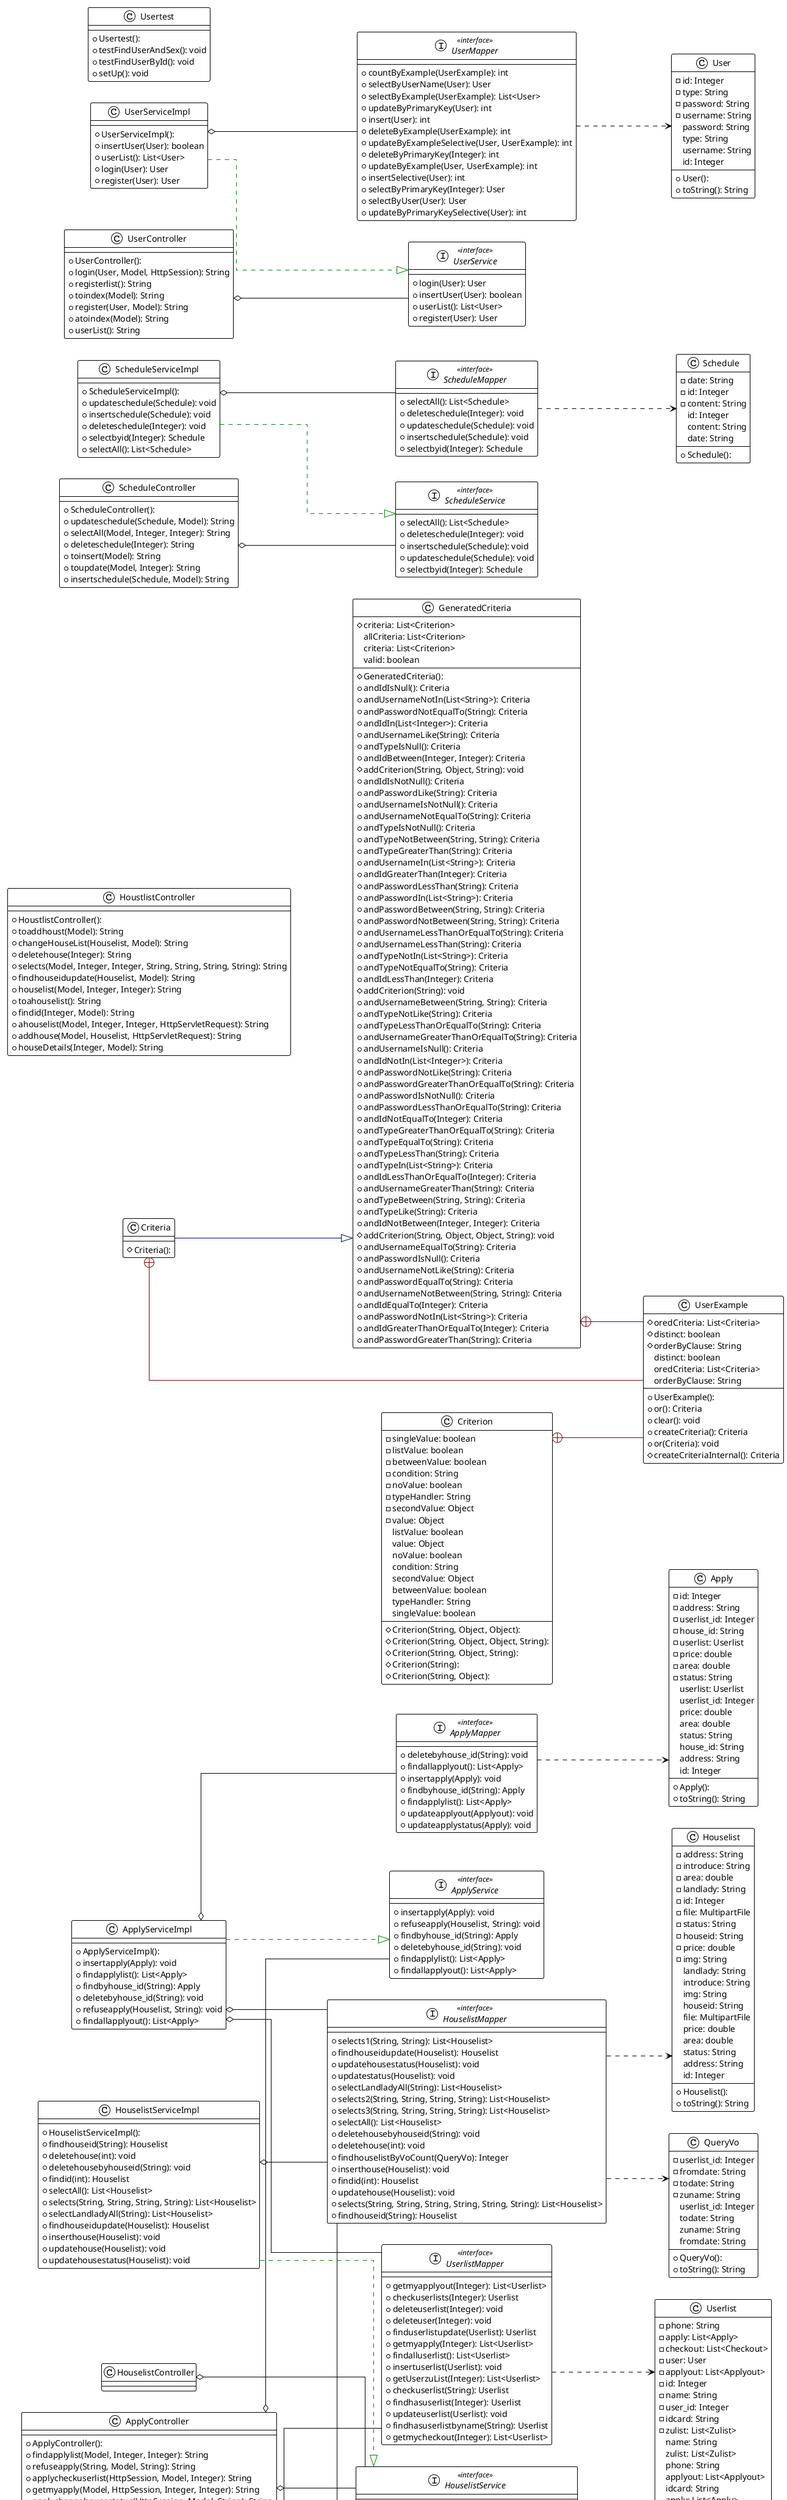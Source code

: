 @startuml

!theme plain
left to right direction
skinparam linetype ortho

class Apply {
  + Apply(): 
  - id: Integer
  - address: String
  - userlist_id: Integer
  - house_id: String
  - userlist: Userlist
  - price: double
  - area: double
  - status: String
  + toString(): String
   userlist: Userlist
   userlist_id: Integer
   price: double
   area: double
   status: String
   house_id: String
   address: String
   id: Integer
}
class ApplyController {
  + ApplyController(): 
  + findapplylist(Model, Integer, Integer): String
  + refuseapply(String, Model, String): String
  + applycheckuserlist(HttpSession, Model, Integer): String
  + getmyapply(Model, HttpSession, Integer, Integer): String
  + applychangehousestatus(HttpSession, Model, String): String
}
interface ApplyMapper << interface >> {
  + deletebyhouse_id(String): void
  + findallapplyout(): List<Apply>
  + insertapply(Apply): void
  + findbyhouse_id(String): Apply
  + findapplylist(): List<Apply>
  + updateapplyout(Applyout): void
  + updateapplystatus(Apply): void
}
interface ApplyService << interface >> {
  + insertapply(Apply): void
  + refuseapply(Houselist, String): void
  + findbyhouse_id(String): Apply
  + deletebyhouse_id(String): void
  + findapplylist(): List<Apply>
  + findallapplyout(): List<Apply>
}
class ApplyServiceImpl {
  + ApplyServiceImpl(): 
  + insertapply(Apply): void
  + findapplylist(): List<Apply>
  + findbyhouse_id(String): Apply
  + deletebyhouse_id(String): void
  + refuseapply(Houselist, String): void
  + findallapplyout(): List<Apply>
}
class Applyout {
  + Applyout(): 
  - id: Integer
  - house_id: String
  - address: String
  - userlist_id: Integer
  - status: String
  - userlist: List<Userlist>
   status: String
   house_id: String
   address: String
   id: Integer
   userlist_id: Integer
   userlist: List<Userlist>
}
class ApplyoutController {
  + ApplyoutController(): 
  + refuseapplyout(Model, Integer): String
  + findallapplyout(Model, Integer, Integer): String
  + deleteapplyout(Model, Integer): String
  + agreeapplyout(Model, Integer): String
  + insertapplyout(String, Model): String
  + getmyapplyout(Model, HttpSession, Integer, Integer): String
}
interface ApplyoutMapper << interface >> {
  + insertapplyout(Applyout): void
  + updateapplyout(Applyout): void
  + updateapplyoutbyhouse(Applyout): void
  + deleteapplyout(Integer): void
  + findbyid(Integer): Applyout
}
interface ApplyoutService << interface >> {
  + deleteapplyout(Integer): void
  + updateapplyout(Applyout): void
  + agreeapplyout(Integer): void
  + insertapplyout(Zulist): void
}
class ApplyoutServiceImpl {
  + ApplyoutServiceImpl(): 
  + deleteapplyout(Integer): void
  + insertapplyout(Zulist): void
  + updateapplyout(Applyout): void
  + agreeapplyout(Integer): void
}
class Checkout {
  + Checkout(): 
  - userlist_id: Integer
  - userlist: Userlist
  - house_id: String
  - address: String
  - id: Integer
  - status: String
   status: String
   userlist: Userlist
   house_id: String
   address: String
   id: Integer
   userlist_id: Integer
}
class CheckoutController {
  + CheckoutController(): 
  + deletecheckout(Integer): String
  + getmycheckout(Model, HttpSession, Integer, Integer): String
  + getallcheckout(Model, Integer, Integer): String
  + admindeletecheckout(Integer): String
}
interface CheckoutMapper << interface >> {
  + deletecheckout(Integer): void
  + getallcheckout(): List<Checkout>
  + insertcheckout(Checkout): void
}
interface CheckoutService << interface >> {
  + insertcheckout(Checkout): void
  + getallcheckout(): List<Checkout>
  + deletecheckout(Integer): void
}
class CheckoutServiceImpl {
  + CheckoutServiceImpl(): 
  + insertcheckout(Checkout): void
  + deletecheckout(Integer): void
  + getallcheckout(): List<Checkout>
}
class Criteria {
  # Criteria(): 
}
class Criterion {
  # Criterion(String, Object, Object): 
  # Criterion(String, Object, Object, String): 
  # Criterion(String, Object, String): 
  # Criterion(String): 
  # Criterion(String, Object): 
  - singleValue: boolean
  - listValue: boolean
  - betweenValue: boolean
  - condition: String
  - noValue: boolean
  - typeHandler: String
  - secondValue: Object
  - value: Object
   listValue: boolean
   value: Object
   noValue: boolean
   condition: String
   secondValue: Object
   betweenValue: boolean
   typeHandler: String
   singleValue: boolean
}
class GeneratedCriteria {
  # GeneratedCriteria(): 
  # criteria: List<Criterion>
  + andIdIsNull(): Criteria
  + andUsernameNotIn(List<String>): Criteria
  + andPasswordNotEqualTo(String): Criteria
  + andIdIn(List<Integer>): Criteria
  + andUsernameLike(String): Criteria
  + andTypeIsNull(): Criteria
  + andIdBetween(Integer, Integer): Criteria
  # addCriterion(String, Object, String): void
  + andIdIsNotNull(): Criteria
  + andPasswordLike(String): Criteria
  + andUsernameIsNotNull(): Criteria
  + andUsernameNotEqualTo(String): Criteria
  + andTypeIsNotNull(): Criteria
  + andTypeNotBetween(String, String): Criteria
  + andTypeGreaterThan(String): Criteria
  + andUsernameIn(List<String>): Criteria
  + andIdGreaterThan(Integer): Criteria
  + andPasswordLessThan(String): Criteria
  + andPasswordIn(List<String>): Criteria
  + andPasswordBetween(String, String): Criteria
  + andPasswordNotBetween(String, String): Criteria
  + andUsernameLessThanOrEqualTo(String): Criteria
  + andUsernameLessThan(String): Criteria
  + andTypeNotIn(List<String>): Criteria
  + andTypeNotEqualTo(String): Criteria
  + andIdLessThan(Integer): Criteria
  # addCriterion(String): void
  + andUsernameBetween(String, String): Criteria
  + andTypeNotLike(String): Criteria
  + andTypeLessThanOrEqualTo(String): Criteria
  + andUsernameGreaterThanOrEqualTo(String): Criteria
  + andUsernameIsNull(): Criteria
  + andIdNotIn(List<Integer>): Criteria
  + andPasswordNotLike(String): Criteria
  + andPasswordGreaterThanOrEqualTo(String): Criteria
  + andPasswordIsNotNull(): Criteria
  + andPasswordLessThanOrEqualTo(String): Criteria
  + andIdNotEqualTo(Integer): Criteria
  + andTypeGreaterThanOrEqualTo(String): Criteria
  + andTypeEqualTo(String): Criteria
  + andTypeLessThan(String): Criteria
  + andTypeIn(List<String>): Criteria
  + andIdLessThanOrEqualTo(Integer): Criteria
  + andUsernameGreaterThan(String): Criteria
  + andTypeBetween(String, String): Criteria
  + andTypeLike(String): Criteria
  + andIdNotBetween(Integer, Integer): Criteria
  # addCriterion(String, Object, Object, String): void
  + andUsernameEqualTo(String): Criteria
  + andPasswordIsNull(): Criteria
  + andUsernameNotLike(String): Criteria
  + andPasswordEqualTo(String): Criteria
  + andUsernameNotBetween(String, String): Criteria
  + andIdEqualTo(Integer): Criteria
  + andPasswordNotIn(List<String>): Criteria
  + andIdGreaterThanOrEqualTo(Integer): Criteria
  + andPasswordGreaterThan(String): Criteria
   allCriteria: List<Criterion>
   criteria: List<Criterion>
   valid: boolean
}
class Hetong {
  + Hetong(): 
  - zuke: String
  - house_id: String
  - todate: String
  - chuzu_idcard: String
  - zuke_idcard: String
  - id: Integer
  - fromdate: String
  - address: String
  - chuzu: String
  - price: double
  - payday: Integer
   chuzu_idcard: String
   zuke_idcard: String
   zuke: String
   price: double
   house_id: String
   address: String
   payday: Integer
   id: Integer
   chuzu: String
   todate: String
   fromdate: String
}
class HetongController {
  + HetongController(): 
  + seehetong(String, Model): String
  + deletehetong(String, Model): String
  + zukeseehetong(String, Model): String
  + changehetong(Hetong): String
  + inserthetong(Model, Hetong): String
  + updatehetong(String, Model): String
}
interface HetongMapper << interface >> {
  + inserthetong(Hetong): void
  + findhetong(String): Hetong
  + updatehetong(Hetong): void
  + deletehetong(String): void
}
interface HetongService << interface >> {
  + findhetong(String): Hetong
  + deletehetong(String): void
  + updatehetong(Hetong): void
  + inserthetong(Hetong): void
}
class HetongServiceImpl {
  + HetongServiceImpl(): 
  + findhetong(String): Hetong
  + deletehetong(String): void
  + updatehetong(Hetong): void
  + inserthetong(Hetong): void
}
class Houselist {
  + Houselist(): 
  - address: String
  - introduce: String
  - area: double
  - landlady: String
  - id: Integer
  - file: MultipartFile
  - status: String
  - houseid: String
  - price: double
  - img: String
  + toString(): String
   landlady: String
   introduce: String
   img: String
   houseid: String
   file: MultipartFile
   price: double
   area: double
   status: String
   address: String
   id: Integer
}
interface HouselistMapper << interface >> {
  + selects1(String, String): List<Houselist>
  + findhouseidupdate(Houselist): Houselist
  + updatehousestatus(Houselist): void
  + updatestatus(Houselist): void
  + selectLandladyAll(String): List<Houselist>
  + selects2(String, String, String, String): List<Houselist>
  + selects3(String, String, String, String): List<Houselist>
  + selectAll(): List<Houselist>
  + deletehousebyhouseid(String): void
  + deletehouse(int): void
  + findhouselistByVoCount(QueryVo): Integer
  + inserthouse(Houselist): void
  + findid(int): Houselist
  + updatehouse(Houselist): void
  + selects(String, String, String, String, String, String): List<Houselist>
  + findhouseid(String): Houselist
}
interface HouselistService << interface >> {
  + findhouseidupdate(Houselist): Houselist
  + updatehousestatus(Houselist): void
  + findhouseid(String): Houselist
  + findid(int): Houselist
  + selectLandladyAll(String): List<Houselist>
  + deletehouse(int): void
  + selects(String, String, String, String): List<Houselist>
  + updatehouse(Houselist): void
  + deletehousebyhouseid(String): void
  + selectAll(): List<Houselist>
  + inserthouse(Houselist): void
}
class HouselistServiceImpl {
  + HouselistServiceImpl(): 
  + findhouseid(String): Houselist
  + deletehouse(int): void
  + deletehousebyhouseid(String): void
  + findid(int): Houselist
  + selectAll(): List<Houselist>
  + selects(String, String, String, String): List<Houselist>
  + selectLandladyAll(String): List<Houselist>
  + findhouseidupdate(Houselist): Houselist
  + inserthouse(Houselist): void
  + updatehouse(Houselist): void
  + updatehousestatus(Houselist): void
}
class HoustlistController {
  + HoustlistController(): 
  + toaddhoust(Model): String
  + changeHouseList(Houselist, Model): String
  + deletehouse(Integer): String
  + selects(Model, Integer, Integer, String, String, String, String): String
  + findhouseidupdate(Houselist, Model): String
  + houselist(Model, Integer, Integer): String
  + toahouselist(): String
  + findid(Integer, Model): String
  + ahouselist(Model, Integer, Integer, HttpServletRequest): String
  + addhouse(Model, Houselist, HttpServletRequest): String
  + houseDetails(Integer, Model): String
}
class Paid {
  + Paid(): 
  - house_id: String
  - userlist_id: Integer
  - paydate: String
  - name: String
  - status: String
  - id: Integer
  - date: Date
  - address: String
  - price: Double
   name: String
   userlist_id: Integer
   paydate: String
   status: String
   price: Double
   house_id: String
   address: String
   id: Integer
   date: Date
}
class PaidController {
  + PaidController(): 
  + zukedeletepaid(Integer): String
  + addpaid(Integer, Model): String
  + gotopay(Integer, Model): String
  + topaidlist(Model, Integer, Integer): String
  + findmypaid(HttpSession, Model, QueryVo, Integer, Integer): String
  + deletepaid(Integer): String
  + showaddpaid(Model, Integer, Integer): String
  + mytopaidlist(Model, HttpSession, Integer, Integer): String
  + selectall(Model, QueryVo, Integer, Integer): String
  + inserttopaid(Topaid, Model): String
}
interface PaidMapper << interface >> {
  + deletepaid(Integer): void
  + selectall(QueryVo): List<Paid>
  + selectsum(QueryVo): Double
  + insertpaid(Paid): void
}
interface PaidService << interface >> {
  + selectall(QueryVo): List<Paid>
  + selectsum(QueryVo): Double
  + findzuuserlist(): List<Zulist>
  + findzukezulist(Integer): Zulist
  + deletepaid(Integer): void
}
class PaidServiceImpl {
  + PaidServiceImpl(): 
  + selectall(QueryVo): List<Paid>
  + selectsum(QueryVo): Double
  + deletepaid(Integer): void
  + findzuuserlist(): List<Zulist>
  + findzukezulist(Integer): Zulist
}
class QueryVo {
  + QueryVo(): 
  - userlist_id: Integer
  - fromdate: String
  - todate: String
  - zuname: String
  + toString(): String
   userlist_id: Integer
   todate: String
   zuname: String
   fromdate: String
}
class Schedule {
  + Schedule(): 
  - date: String
  - id: Integer
  - content: String
   id: Integer
   content: String
   date: String
}
class ScheduleController {
  + ScheduleController(): 
  + updateschedule(Schedule, Model): String
  + selectAll(Model, Integer, Integer): String
  + deleteschedule(Integer): String
  + toinsert(Model): String
  + toupdate(Model, Integer): String
  + insertschedule(Schedule, Model): String
}
interface ScheduleMapper << interface >> {
  + selectAll(): List<Schedule>
  + deleteschedule(Integer): void
  + updateschedule(Schedule): void
  + insertschedule(Schedule): void
  + selectbyid(Integer): Schedule
}
interface ScheduleService << interface >> {
  + selectAll(): List<Schedule>
  + deleteschedule(Integer): void
  + insertschedule(Schedule): void
  + updateschedule(Schedule): void
  + selectbyid(Integer): Schedule
}
class ScheduleServiceImpl {
  + ScheduleServiceImpl(): 
  + updateschedule(Schedule): void
  + insertschedule(Schedule): void
  + deleteschedule(Integer): void
  + selectbyid(Integer): Schedule
  + selectAll(): List<Schedule>
}
class Solve {
  + Solve(): 
  - detail: String
  - userlist_id: Integer
  - status: String
  - address: String
  - date: Date
  - id: Integer
  - house_id: String
  - name: String
   name: String
   detail: String
   userlist_id: Integer
   status: String
   house_id: String
   address: String
   id: Integer
   date: Date
}
interface SolveMapper << interface >> {
  + selectcount(QueryVo): Integer
  + deletesolve(Integer): void
  + selectall(QueryVo): List<Solve>
  + insertsolve(Solve): void
}
interface SolveService << interface >> {
  + findbyid(Integer): Wrong
  + deletesolve(Integer): void
  + selectall(QueryVo): List<Solve>
  + findwrong(QueryVo): List<Wrong>
  + insertwrong(Wrong): void
  + selectcount(QueryVo): Integer
  + gotosolve(Integer, Solve): void
}
class SolveServiceImpl {
  + SolveServiceImpl(): 
  + selectcount(QueryVo): Integer
  + findwrong(QueryVo): List<Wrong>
  + findbyid(Integer): Wrong
  + insertwrong(Wrong): void
  + selectall(QueryVo): List<Solve>
  + deletesolve(Integer): void
  + gotosolve(Integer, Solve): void
}
class Topaid {
  + Topaid(): 
  - userlist_id: Integer
  - name: String
  - price: Double
  - id: Integer
  - date: Date
  - status: String
  - house_id: String
  - address: String
   name: String
   userlist_id: Integer
   status: String
   price: Double
   house_id: String
   address: String
   id: Integer
   date: Date
}
interface TopaidMapper << interface >> {
  + findtopaid(QueryVo): List<Topaid>
  + inserttopaid(Topaid): void
  + findbyid(Integer): Topaid
  + deletetopaid(Integer): void
}
interface TopaidService << interface >> {
  + inserttopaid(Topaid): void
  + gotopay(Integer, Paid): void
  + findbyid(Integer): Topaid
  + findtopaid(QueryVo): List<Topaid>
}
class TopaidServiceImpl {
  + TopaidServiceImpl(): 
  + findtopaid(QueryVo): List<Topaid>
  + inserttopaid(Topaid): void
  + findbyid(Integer): Topaid
  + gotopay(Integer, Paid): void
}
class User {
  + User(): 
  - id: Integer
  - type: String
  - password: String
  - username: String
  + toString(): String
   password: String
   type: String
   username: String
   id: Integer
}
class UserController {
  + UserController(): 
  + login(User, Model, HttpSession): String
  + registerlist(): String
  + toindex(Model): String
  + register(User, Model): String
  + atoindex(Model): String
  + userList(): String
}
class UserExample {
  + UserExample(): 
  # oredCriteria: List<Criteria>
  # distinct: boolean
  # orderByClause: String
  + or(): Criteria
  + clear(): void
  + createCriteria(): Criteria
  + or(Criteria): void
  # createCriteriaInternal(): Criteria
   distinct: boolean
   oredCriteria: List<Criteria>
   orderByClause: String
}
interface UserMapper << interface >> {
  + countByExample(UserExample): int
  + selectByUserName(User): User
  + selectByExample(UserExample): List<User>
  + updateByPrimaryKey(User): int
  + insert(User): int
  + deleteByExample(UserExample): int
  + updateByExampleSelective(User, UserExample): int
  + deleteByPrimaryKey(Integer): int
  + updateByExample(User, UserExample): int
  + insertSelective(User): int
  + selectByPrimaryKey(Integer): User
  + selectByUser(User): User
  + updateByPrimaryKeySelective(User): int
}
interface UserService << interface >> {
  + login(User): User
  + insertUser(User): boolean
  + userList(): List<User>
  + register(User): User
}
class UserServiceImpl {
  + UserServiceImpl(): 
  + insertUser(User): boolean
  + userList(): List<User>
  + login(User): User
  + register(User): User
}
class Userlist {
  + Userlist(): 
  - phone: String
  - apply: List<Apply>
  - checkout: List<Checkout>
  - user: User
  - applyout: List<Applyout>
  - id: Integer
  - name: String
  - user_id: Integer
  - idcard: String
  - zulist: List<Zulist>
  + toString(): String
   name: String
   zulist: List<Zulist>
   phone: String
   applyout: List<Applyout>
   idcard: String
   apply: List<Apply>
   checkout: List<Checkout>
   id: Integer
   user: User
   user_id: Integer
}
class UserlistController {
  + UserlistController(): 
  + deleteuserlist(Model, Integer): String
  + afindhasuserlist(HttpSession, Model): String
  + checkuserlist(Model, Userlist, HttpSession): String
  + findhasuserlist(HttpSession, Model): String
  + checkuserlists(HttpServletRequest, Model): String
  + findalluserlist(Model, Integer, Integer): String
}
interface UserlistMapper << interface >> {
  + getmyapplyout(Integer): List<Userlist>
  + checkuserlists(Integer): Userlist
  + deleteuserlist(Integer): void
  + deleteuser(Integer): void
  + finduserlistupdate(Userlist): Userlist
  + getmyapply(Integer): List<Userlist>
  + findalluserlist(): List<Userlist>
  + insertuserlist(Userlist): void
  + getUserzuList(Integer): List<Userlist>
  + checkuserlist(String): Userlist
  + findhasuserlist(Integer): Userlist
  + updateuserlist(Userlist): void
  + findhasuserlistbyname(String): Userlist
  + getmycheckout(Integer): List<Userlist>
}
interface UserlistService << interface >> {
  + checkuserlist(String): Userlist
  + getUserzuList(Integer): List<Userlist>
  + updateuserlist(Userlist): void
  + getmycheckout(Integer): List<Userlist>
  + getmyapply(Integer): List<Userlist>
  + findalluserlist(): List<Userlist>
  + finduserlistupdate(Userlist): Userlist
  + getmyapplyout(Integer): List<Userlist>
  + insertuserlist(Userlist): void
  + deleteuserlist(Integer): void
  + findhasuserlist(Integer): Userlist
  + checkuserlists(Integer): boolean
}
class UserlistServiceImpl {
  + UserlistServiceImpl(): 
  + checkuserlists(Integer): boolean
  + deleteuserlist(Integer): void
  + getUserzuList(Integer): List<Userlist>
  + getmyapply(Integer): List<Userlist>
  + insertuserlist(Userlist): void
  + checkuserlist(String): Userlist
  + updateuserlist(Userlist): void
  + findhasuserlist(Integer): Userlist
  + getmycheckout(Integer): List<Userlist>
  + findalluserlist(): List<Userlist>
  + finduserlistupdate(Userlist): Userlist
  + getmyapplyout(Integer): List<Userlist>
}
class Usertest {
  + Usertest(): 
  + testFindUserAndSex(): void
  + testFindUserById(): void
  + setUp(): void
}
class Wrong {
  + Wrong(): 
  - date: Date
  - userlist_id: Integer
  - detail: String
  - id: Integer
  - name: String
  - status: String
  - house_id: String
  - address: String
   name: String
   detail: String
   userlist_id: Integer
   status: String
   house_id: String
   address: String
   id: Integer
   date: Date
}
class WrongController {
  + WrongController(): 
  + wronglist(Model, Integer, Integer): String
  + findmysolve(HttpSession, Model, QueryVo, Integer, Integer): String
  + addwrong(Integer, Model): String
  + mywronglist(Model, HttpSession, Integer, Integer): String
  + zukedeletesolve(Integer): String
  + gotosolve(Integer, Model): String
  + selectall(Model, QueryVo, Integer, Integer): String
  + showaddwrong(HttpSession, Model, Integer, Integer): String
  + deletesolve(Integer): String
  + insertwrong(Wrong, Model, HttpSession): String
}
interface WrongMapper << interface >> {
  + insertwrong(Wrong): void
  + findwrong(QueryVo): List<Wrong>
  + findbyid(Integer): Wrong
  + deletewrong(Integer): void
}
class Zulist {
  + Zulist(): 
  - zid: Integer
  - contract_id: Integer
  - price: Double
  - userlist_id: Integer
  - address: String
  - house_id: String
  - userlist: Userlist
   userlist: Userlist
   userlist_id: Integer
   price: Double
   house_id: String
   address: String
   contract_id: Integer
   zid: Integer
}
class ZulistController {
  + ZulistController(): 
  + myzulist(Model, HttpSession, Integer, Integer): String
  + toaddhetong(Model, String): String
  + findzulist(Model, Integer, Integer): String
}
interface ZulistMapper << interface >> {
  + findzuuserlist(): List<Zulist>
  + deletezulist(String): void
  + findzulistbyuid(Integer): List<Zulist>
  + findzulist(String): Zulist
  + insertzulist(Zulist): void
  + findzukezulist(Integer): Zulist
}
interface ZulistService << interface >> {
  + findzulist(String): Zulist
  + findzulistbyuid(Integer): List<Zulist>
  + deletezulist(String): void
  + findzuuserlist(): List<Zulist>
  + insertzulist(Zulist): void
}
class ZulistServiceImpl {
  + ZulistServiceImpl(): 
  + findzulist(String): Zulist
  + deletezulist(String): void
  + findzulistbyuid(Integer): List<Zulist>
  + insertzulist(Zulist): void
  + findzuuserlist(): List<Zulist>
}

ApplyServiceImpl      -[#008200,dashed]-^  ApplyService         
ApplyoutServiceImpl   -[#008200,dashed]-^  ApplyoutService      
CheckoutServiceImpl   -[#008200,dashed]-^  CheckoutService      
Criteria              -[#000082,plain]-^  GeneratedCriteria    
Criteria              +-[#820000,plain]-  UserExample          
Criterion             +-[#820000,plain]-  UserExample          
GeneratedCriteria     +-[#820000,plain]-  UserExample          
HetongServiceImpl     -[#008200,dashed]-^  HetongService        
HouselistServiceImpl  -[#008200,dashed]-^  HouselistService     
PaidServiceImpl       -[#008200,dashed]-^  PaidService          
ScheduleServiceImpl   -[#008200,dashed]-^  ScheduleService      
SolveServiceImpl      -[#008200,dashed]-^  SolveService         
TopaidServiceImpl     -[#008200,dashed]-^  TopaidService        
UserServiceImpl       -[#008200,dashed]-^  UserService          
UserlistServiceImpl   -[#008200,dashed]-^  UserlistService      
ZulistServiceImpl     -[#008200,dashed]-^  ZulistService

ApplyoutServiceImpl o-- HetongMapper
ApplyoutServiceImpl o-- HouselistMapper
ApplyoutServiceImpl o-- CheckoutMapper
ApplyoutServiceImpl o-- ApplyoutMapper
ApplyoutServiceImpl o-- ZulistMapper
ApplyServiceImpl o-- ApplyMapper
ApplyServiceImpl o-- HouselistMapper
ApplyServiceImpl o-- UserlistMapper
CheckoutServiceImpl o-- CheckoutMapper
HetongServiceImpl o-- HetongMapper
HouselistServiceImpl o-- HouselistMapper
PaidServiceImpl o-- PaidMapper
PaidServiceImpl o-- ZulistMapper
ScheduleServiceImpl o-- ScheduleMapper
SolveServiceImpl o-- SolveMapper
SolveServiceImpl o-- WrongMapper
TopaidServiceImpl o-- TopaidMapper
TopaidServiceImpl o-- PaidMapper
UserlistServiceImpl o-- UserlistMapper
UserServiceImpl o-- UserMapper
ZulistServiceImpl o-- ZulistMapper

ApplyoutController o-- HetongService
ApplyoutController o-- HouselistService
ApplyoutController o-- CheckoutService
ApplyoutController o-- ApplyoutService
ApplyoutController o-- ZulistService
ApplyController o-- ApplyService
ApplyController o-- HouselistService
ApplyController o-- UserlistService
CheckoutController o-- CheckoutService
HetongController o-- HetongService
HouselistController o-- HouselistService
PaidController o-- PaidService
PaidController o-- ZulistService
ScheduleController o-- ScheduleService
UserlistController o-- UserlistService
ZulistController o-- ZulistService
WrongController o-- SolveService
WrongController o-- UserlistService
WrongController o-- PaidService
WrongController o-- ZulistService
UserController o-- UserService

ApplyMapper ..> Apply
ApplyoutMapper ..> Applyout
CheckoutMapper ..> Checkout
HetongMapper ..> Hetong
HouselistMapper ..> Houselist
HouselistMapper ..> QueryVo
PaidMapper ..> Paid
ScheduleMapper ..> Schedule
SolveMapper ..> Solve
TopaidMapper ..> Topaid
UserlistMapper ..> Userlist
UserMapper ..> User
WrongMapper ..> Wrong
ZulistMapper ..> Zulist


@enduml

